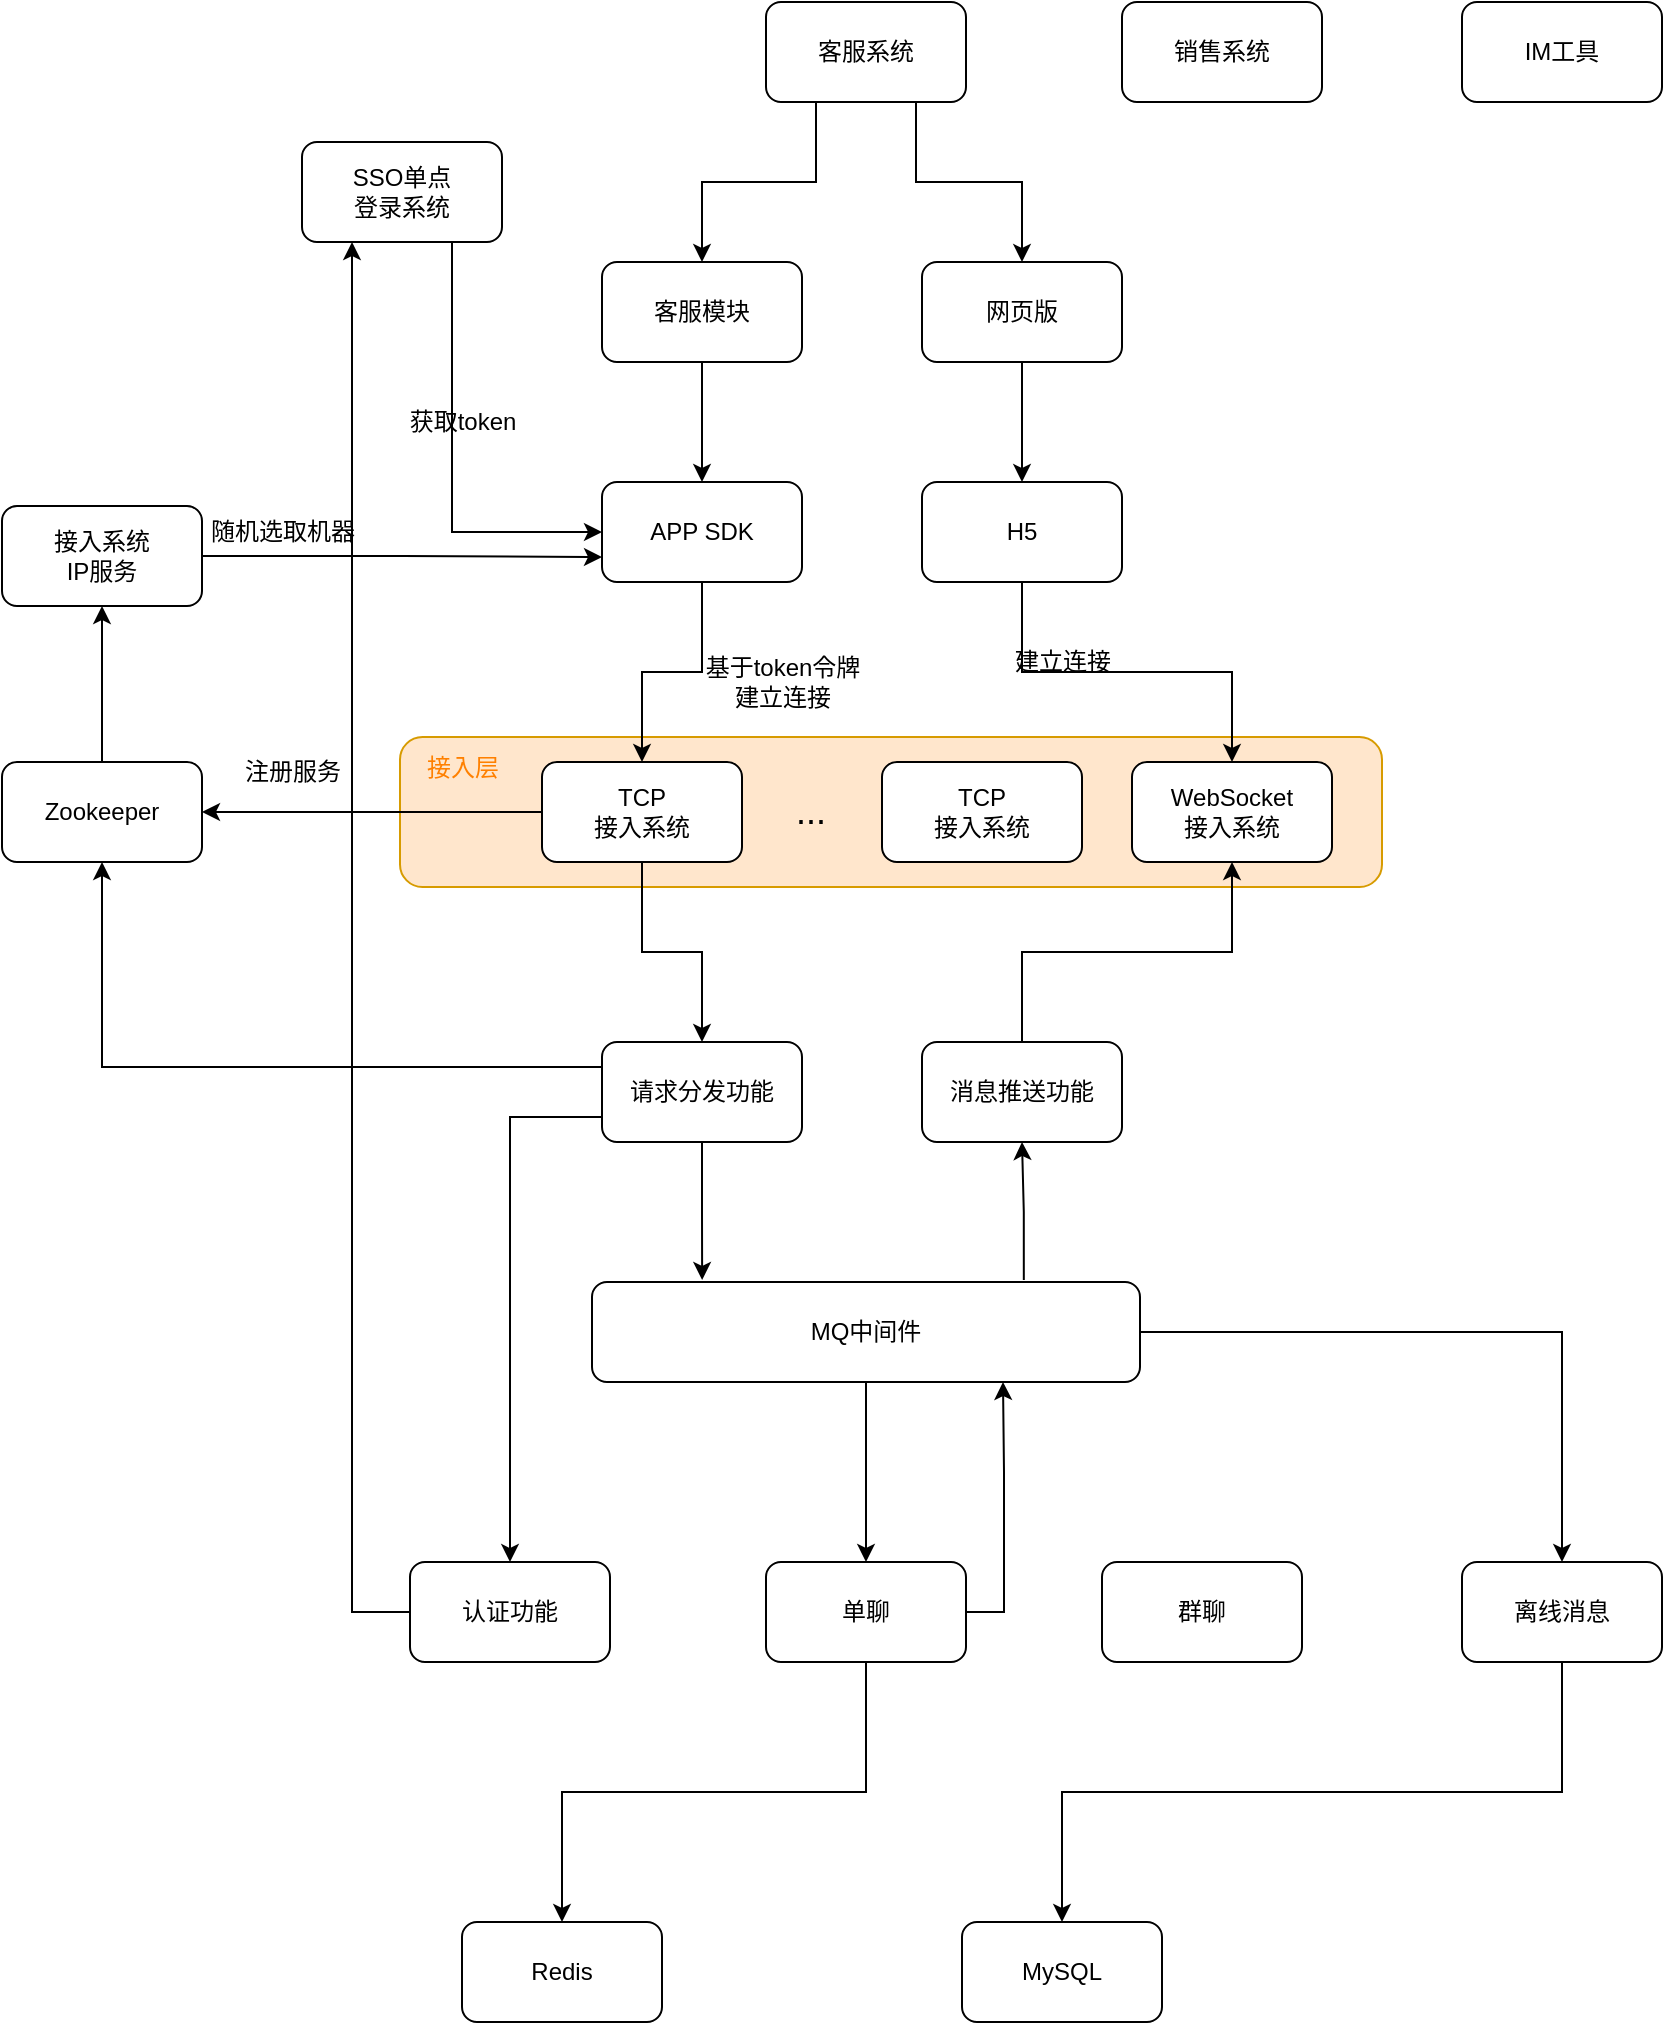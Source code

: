 <mxfile version="21.1.2" type="device">
  <diagram name="第 1 页" id="t-fUq_1vdGzeu0lM_TjC">
    <mxGraphModel dx="1434" dy="2013" grid="1" gridSize="10" guides="1" tooltips="1" connect="1" arrows="1" fold="1" page="1" pageScale="1" pageWidth="827" pageHeight="1169" math="0" shadow="0">
      <root>
        <mxCell id="0" />
        <mxCell id="1" parent="0" />
        <mxCell id="pys0dCO1HzW-Lo9ZsbFu-42" value="" style="rounded=1;whiteSpace=wrap;html=1;fillColor=#ffe6cc;strokeColor=#d79b00;" vertex="1" parent="1">
          <mxGeometry x="209" y="237.5" width="491" height="75" as="geometry" />
        </mxCell>
        <mxCell id="pys0dCO1HzW-Lo9ZsbFu-6" style="edgeStyle=orthogonalEdgeStyle;rounded=0;orthogonalLoop=1;jettySize=auto;html=1;exitX=0.5;exitY=1;exitDx=0;exitDy=0;entryX=0.5;entryY=0;entryDx=0;entryDy=0;" edge="1" parent="1" source="pys0dCO1HzW-Lo9ZsbFu-1" target="pys0dCO1HzW-Lo9ZsbFu-4">
          <mxGeometry relative="1" as="geometry" />
        </mxCell>
        <mxCell id="pys0dCO1HzW-Lo9ZsbFu-1" value="TCP&lt;br&gt;接入系统" style="rounded=1;whiteSpace=wrap;html=1;" vertex="1" parent="1">
          <mxGeometry x="280" y="250" width="100" height="50" as="geometry" />
        </mxCell>
        <mxCell id="pys0dCO1HzW-Lo9ZsbFu-2" value="接入层" style="text;html=1;align=center;verticalAlign=middle;resizable=0;points=[];autosize=1;fillColor=none;fontColor=#FF8000;" vertex="1" parent="1">
          <mxGeometry x="210" y="237.5" width="60" height="30" as="geometry" />
        </mxCell>
        <mxCell id="pys0dCO1HzW-Lo9ZsbFu-3" value="WebSocket&lt;br&gt;接入系统" style="rounded=1;whiteSpace=wrap;html=1;" vertex="1" parent="1">
          <mxGeometry x="575" y="250" width="100" height="50" as="geometry" />
        </mxCell>
        <mxCell id="pys0dCO1HzW-Lo9ZsbFu-14" style="edgeStyle=orthogonalEdgeStyle;rounded=0;orthogonalLoop=1;jettySize=auto;html=1;exitX=0.5;exitY=1;exitDx=0;exitDy=0;entryX=0.201;entryY=-0.02;entryDx=0;entryDy=0;entryPerimeter=0;" edge="1" parent="1" source="pys0dCO1HzW-Lo9ZsbFu-4" target="pys0dCO1HzW-Lo9ZsbFu-7">
          <mxGeometry relative="1" as="geometry" />
        </mxCell>
        <mxCell id="pys0dCO1HzW-Lo9ZsbFu-24" style="edgeStyle=orthogonalEdgeStyle;rounded=0;orthogonalLoop=1;jettySize=auto;html=1;exitX=0;exitY=0.75;exitDx=0;exitDy=0;entryX=0.5;entryY=0;entryDx=0;entryDy=0;" edge="1" parent="1" source="pys0dCO1HzW-Lo9ZsbFu-4" target="pys0dCO1HzW-Lo9ZsbFu-20">
          <mxGeometry relative="1" as="geometry" />
        </mxCell>
        <mxCell id="pys0dCO1HzW-Lo9ZsbFu-54" style="edgeStyle=orthogonalEdgeStyle;rounded=0;orthogonalLoop=1;jettySize=auto;html=1;exitX=0;exitY=0.25;exitDx=0;exitDy=0;entryX=0.5;entryY=1;entryDx=0;entryDy=0;" edge="1" parent="1" source="pys0dCO1HzW-Lo9ZsbFu-4" target="pys0dCO1HzW-Lo9ZsbFu-44">
          <mxGeometry relative="1" as="geometry" />
        </mxCell>
        <mxCell id="pys0dCO1HzW-Lo9ZsbFu-4" value="请求分发功能" style="rounded=1;whiteSpace=wrap;html=1;" vertex="1" parent="1">
          <mxGeometry x="310" y="390" width="100" height="50" as="geometry" />
        </mxCell>
        <mxCell id="pys0dCO1HzW-Lo9ZsbFu-16" style="edgeStyle=orthogonalEdgeStyle;rounded=0;orthogonalLoop=1;jettySize=auto;html=1;exitX=0.5;exitY=0;exitDx=0;exitDy=0;entryX=0.5;entryY=1;entryDx=0;entryDy=0;" edge="1" parent="1" source="pys0dCO1HzW-Lo9ZsbFu-5" target="pys0dCO1HzW-Lo9ZsbFu-3">
          <mxGeometry relative="1" as="geometry" />
        </mxCell>
        <mxCell id="pys0dCO1HzW-Lo9ZsbFu-5" value="消息推送功能" style="rounded=1;whiteSpace=wrap;html=1;" vertex="1" parent="1">
          <mxGeometry x="470" y="390" width="100" height="50" as="geometry" />
        </mxCell>
        <mxCell id="pys0dCO1HzW-Lo9ZsbFu-15" style="edgeStyle=orthogonalEdgeStyle;rounded=0;orthogonalLoop=1;jettySize=auto;html=1;exitX=0.788;exitY=-0.02;exitDx=0;exitDy=0;entryX=0.5;entryY=1;entryDx=0;entryDy=0;exitPerimeter=0;" edge="1" parent="1" source="pys0dCO1HzW-Lo9ZsbFu-7" target="pys0dCO1HzW-Lo9ZsbFu-5">
          <mxGeometry relative="1" as="geometry" />
        </mxCell>
        <mxCell id="pys0dCO1HzW-Lo9ZsbFu-21" style="edgeStyle=orthogonalEdgeStyle;rounded=0;orthogonalLoop=1;jettySize=auto;html=1;exitX=0.5;exitY=1;exitDx=0;exitDy=0;entryX=0.5;entryY=0;entryDx=0;entryDy=0;" edge="1" parent="1" source="pys0dCO1HzW-Lo9ZsbFu-7" target="pys0dCO1HzW-Lo9ZsbFu-17">
          <mxGeometry relative="1" as="geometry" />
        </mxCell>
        <mxCell id="pys0dCO1HzW-Lo9ZsbFu-22" style="edgeStyle=orthogonalEdgeStyle;rounded=0;orthogonalLoop=1;jettySize=auto;html=1;exitX=1;exitY=0.5;exitDx=0;exitDy=0;entryX=0.5;entryY=0;entryDx=0;entryDy=0;" edge="1" parent="1" source="pys0dCO1HzW-Lo9ZsbFu-7" target="pys0dCO1HzW-Lo9ZsbFu-19">
          <mxGeometry relative="1" as="geometry" />
        </mxCell>
        <mxCell id="pys0dCO1HzW-Lo9ZsbFu-7" value="MQ中间件" style="rounded=1;whiteSpace=wrap;html=1;" vertex="1" parent="1">
          <mxGeometry x="305" y="510" width="274" height="50" as="geometry" />
        </mxCell>
        <mxCell id="pys0dCO1HzW-Lo9ZsbFu-10" style="edgeStyle=orthogonalEdgeStyle;rounded=0;orthogonalLoop=1;jettySize=auto;html=1;exitX=0.5;exitY=1;exitDx=0;exitDy=0;entryX=0.5;entryY=0;entryDx=0;entryDy=0;" edge="1" parent="1" source="pys0dCO1HzW-Lo9ZsbFu-8" target="pys0dCO1HzW-Lo9ZsbFu-1">
          <mxGeometry relative="1" as="geometry" />
        </mxCell>
        <mxCell id="pys0dCO1HzW-Lo9ZsbFu-8" value="APP SDK" style="rounded=1;whiteSpace=wrap;html=1;" vertex="1" parent="1">
          <mxGeometry x="310" y="110" width="100" height="50" as="geometry" />
        </mxCell>
        <mxCell id="pys0dCO1HzW-Lo9ZsbFu-11" style="edgeStyle=orthogonalEdgeStyle;rounded=0;orthogonalLoop=1;jettySize=auto;html=1;exitX=0.5;exitY=1;exitDx=0;exitDy=0;entryX=0.5;entryY=0;entryDx=0;entryDy=0;" edge="1" parent="1" source="pys0dCO1HzW-Lo9ZsbFu-9" target="pys0dCO1HzW-Lo9ZsbFu-3">
          <mxGeometry relative="1" as="geometry" />
        </mxCell>
        <mxCell id="pys0dCO1HzW-Lo9ZsbFu-9" value="H5" style="rounded=1;whiteSpace=wrap;html=1;" vertex="1" parent="1">
          <mxGeometry x="470" y="110" width="100" height="50" as="geometry" />
        </mxCell>
        <mxCell id="pys0dCO1HzW-Lo9ZsbFu-12" value="基于token令牌&lt;br&gt;建立连接" style="text;html=1;align=center;verticalAlign=middle;resizable=0;points=[];autosize=1;strokeColor=none;fillColor=none;" vertex="1" parent="1">
          <mxGeometry x="350" y="190" width="100" height="40" as="geometry" />
        </mxCell>
        <mxCell id="pys0dCO1HzW-Lo9ZsbFu-13" value="建立连接" style="text;html=1;align=center;verticalAlign=middle;resizable=0;points=[];autosize=1;strokeColor=none;fillColor=none;" vertex="1" parent="1">
          <mxGeometry x="505" y="185" width="70" height="30" as="geometry" />
        </mxCell>
        <mxCell id="pys0dCO1HzW-Lo9ZsbFu-23" style="edgeStyle=orthogonalEdgeStyle;rounded=0;orthogonalLoop=1;jettySize=auto;html=1;exitX=1;exitY=0.5;exitDx=0;exitDy=0;entryX=0.75;entryY=1;entryDx=0;entryDy=0;" edge="1" parent="1" source="pys0dCO1HzW-Lo9ZsbFu-17" target="pys0dCO1HzW-Lo9ZsbFu-7">
          <mxGeometry relative="1" as="geometry">
            <mxPoint x="510" y="570" as="targetPoint" />
            <Array as="points">
              <mxPoint x="511" y="675" />
              <mxPoint x="511" y="605" />
            </Array>
          </mxGeometry>
        </mxCell>
        <mxCell id="pys0dCO1HzW-Lo9ZsbFu-28" style="edgeStyle=orthogonalEdgeStyle;rounded=0;orthogonalLoop=1;jettySize=auto;html=1;exitX=0.5;exitY=1;exitDx=0;exitDy=0;entryX=0.5;entryY=0;entryDx=0;entryDy=0;" edge="1" parent="1" source="pys0dCO1HzW-Lo9ZsbFu-17" target="pys0dCO1HzW-Lo9ZsbFu-25">
          <mxGeometry relative="1" as="geometry" />
        </mxCell>
        <mxCell id="pys0dCO1HzW-Lo9ZsbFu-17" value="单聊" style="rounded=1;whiteSpace=wrap;html=1;" vertex="1" parent="1">
          <mxGeometry x="392" y="650" width="100" height="50" as="geometry" />
        </mxCell>
        <mxCell id="pys0dCO1HzW-Lo9ZsbFu-18" value="群聊" style="rounded=1;whiteSpace=wrap;html=1;" vertex="1" parent="1">
          <mxGeometry x="560" y="650" width="100" height="50" as="geometry" />
        </mxCell>
        <mxCell id="pys0dCO1HzW-Lo9ZsbFu-27" style="edgeStyle=orthogonalEdgeStyle;rounded=0;orthogonalLoop=1;jettySize=auto;html=1;exitX=0.5;exitY=1;exitDx=0;exitDy=0;entryX=0.5;entryY=0;entryDx=0;entryDy=0;" edge="1" parent="1" source="pys0dCO1HzW-Lo9ZsbFu-19" target="pys0dCO1HzW-Lo9ZsbFu-26">
          <mxGeometry relative="1" as="geometry" />
        </mxCell>
        <mxCell id="pys0dCO1HzW-Lo9ZsbFu-19" value="离线消息" style="rounded=1;whiteSpace=wrap;html=1;" vertex="1" parent="1">
          <mxGeometry x="740" y="650" width="100" height="50" as="geometry" />
        </mxCell>
        <mxCell id="pys0dCO1HzW-Lo9ZsbFu-41" style="edgeStyle=orthogonalEdgeStyle;rounded=0;orthogonalLoop=1;jettySize=auto;html=1;exitX=0;exitY=0.5;exitDx=0;exitDy=0;entryX=0.25;entryY=1;entryDx=0;entryDy=0;" edge="1" parent="1" source="pys0dCO1HzW-Lo9ZsbFu-20" target="pys0dCO1HzW-Lo9ZsbFu-33">
          <mxGeometry relative="1" as="geometry" />
        </mxCell>
        <mxCell id="pys0dCO1HzW-Lo9ZsbFu-20" value="认证功能" style="rounded=1;whiteSpace=wrap;html=1;" vertex="1" parent="1">
          <mxGeometry x="214" y="650" width="100" height="50" as="geometry" />
        </mxCell>
        <mxCell id="pys0dCO1HzW-Lo9ZsbFu-25" value="Redis" style="rounded=1;whiteSpace=wrap;html=1;" vertex="1" parent="1">
          <mxGeometry x="240" y="830" width="100" height="50" as="geometry" />
        </mxCell>
        <mxCell id="pys0dCO1HzW-Lo9ZsbFu-26" value="MySQL" style="rounded=1;whiteSpace=wrap;html=1;" vertex="1" parent="1">
          <mxGeometry x="490" y="830" width="100" height="50" as="geometry" />
        </mxCell>
        <mxCell id="pys0dCO1HzW-Lo9ZsbFu-31" style="edgeStyle=orthogonalEdgeStyle;rounded=0;orthogonalLoop=1;jettySize=auto;html=1;exitX=0.5;exitY=1;exitDx=0;exitDy=0;entryX=0.5;entryY=0;entryDx=0;entryDy=0;" edge="1" parent="1" source="pys0dCO1HzW-Lo9ZsbFu-29" target="pys0dCO1HzW-Lo9ZsbFu-8">
          <mxGeometry relative="1" as="geometry" />
        </mxCell>
        <mxCell id="pys0dCO1HzW-Lo9ZsbFu-29" value="客服模块" style="rounded=1;whiteSpace=wrap;html=1;" vertex="1" parent="1">
          <mxGeometry x="310" width="100" height="50" as="geometry" />
        </mxCell>
        <mxCell id="pys0dCO1HzW-Lo9ZsbFu-32" style="edgeStyle=orthogonalEdgeStyle;rounded=0;orthogonalLoop=1;jettySize=auto;html=1;exitX=0.5;exitY=1;exitDx=0;exitDy=0;entryX=0.5;entryY=0;entryDx=0;entryDy=0;" edge="1" parent="1" source="pys0dCO1HzW-Lo9ZsbFu-30" target="pys0dCO1HzW-Lo9ZsbFu-9">
          <mxGeometry relative="1" as="geometry" />
        </mxCell>
        <mxCell id="pys0dCO1HzW-Lo9ZsbFu-30" value="网页版" style="rounded=1;whiteSpace=wrap;html=1;" vertex="1" parent="1">
          <mxGeometry x="470" width="100" height="50" as="geometry" />
        </mxCell>
        <mxCell id="pys0dCO1HzW-Lo9ZsbFu-34" style="edgeStyle=orthogonalEdgeStyle;rounded=0;orthogonalLoop=1;jettySize=auto;html=1;exitX=0.75;exitY=1;exitDx=0;exitDy=0;entryX=0;entryY=0.5;entryDx=0;entryDy=0;" edge="1" parent="1" source="pys0dCO1HzW-Lo9ZsbFu-33" target="pys0dCO1HzW-Lo9ZsbFu-8">
          <mxGeometry relative="1" as="geometry" />
        </mxCell>
        <mxCell id="pys0dCO1HzW-Lo9ZsbFu-33" value="SSO单点&lt;br&gt;登录系统" style="rounded=1;whiteSpace=wrap;html=1;" vertex="1" parent="1">
          <mxGeometry x="160" y="-60" width="100" height="50" as="geometry" />
        </mxCell>
        <mxCell id="pys0dCO1HzW-Lo9ZsbFu-35" value="获取token" style="text;html=1;align=center;verticalAlign=middle;resizable=0;points=[];autosize=1;strokeColor=none;fillColor=none;" vertex="1" parent="1">
          <mxGeometry x="200" y="65" width="80" height="30" as="geometry" />
        </mxCell>
        <mxCell id="pys0dCO1HzW-Lo9ZsbFu-37" style="edgeStyle=orthogonalEdgeStyle;rounded=0;orthogonalLoop=1;jettySize=auto;html=1;exitX=0.25;exitY=1;exitDx=0;exitDy=0;entryX=0.5;entryY=0;entryDx=0;entryDy=0;" edge="1" parent="1" source="pys0dCO1HzW-Lo9ZsbFu-36" target="pys0dCO1HzW-Lo9ZsbFu-29">
          <mxGeometry relative="1" as="geometry" />
        </mxCell>
        <mxCell id="pys0dCO1HzW-Lo9ZsbFu-38" style="edgeStyle=orthogonalEdgeStyle;rounded=0;orthogonalLoop=1;jettySize=auto;html=1;exitX=0.75;exitY=1;exitDx=0;exitDy=0;entryX=0.5;entryY=0;entryDx=0;entryDy=0;" edge="1" parent="1" source="pys0dCO1HzW-Lo9ZsbFu-36" target="pys0dCO1HzW-Lo9ZsbFu-30">
          <mxGeometry relative="1" as="geometry" />
        </mxCell>
        <mxCell id="pys0dCO1HzW-Lo9ZsbFu-36" value="客服系统" style="rounded=1;whiteSpace=wrap;html=1;" vertex="1" parent="1">
          <mxGeometry x="392" y="-130" width="100" height="50" as="geometry" />
        </mxCell>
        <mxCell id="pys0dCO1HzW-Lo9ZsbFu-39" value="销售系统" style="rounded=1;whiteSpace=wrap;html=1;" vertex="1" parent="1">
          <mxGeometry x="570" y="-130" width="100" height="50" as="geometry" />
        </mxCell>
        <mxCell id="pys0dCO1HzW-Lo9ZsbFu-40" value="IM工具" style="rounded=1;whiteSpace=wrap;html=1;" vertex="1" parent="1">
          <mxGeometry x="740" y="-130" width="100" height="50" as="geometry" />
        </mxCell>
        <mxCell id="pys0dCO1HzW-Lo9ZsbFu-51" style="edgeStyle=orthogonalEdgeStyle;rounded=0;orthogonalLoop=1;jettySize=auto;html=1;exitX=1;exitY=0.5;exitDx=0;exitDy=0;entryX=0;entryY=0.75;entryDx=0;entryDy=0;" edge="1" parent="1" source="pys0dCO1HzW-Lo9ZsbFu-43" target="pys0dCO1HzW-Lo9ZsbFu-8">
          <mxGeometry relative="1" as="geometry" />
        </mxCell>
        <mxCell id="pys0dCO1HzW-Lo9ZsbFu-43" value="接入系统&lt;br&gt;IP服务" style="rounded=1;whiteSpace=wrap;html=1;" vertex="1" parent="1">
          <mxGeometry x="10" y="122" width="100" height="50" as="geometry" />
        </mxCell>
        <mxCell id="pys0dCO1HzW-Lo9ZsbFu-50" style="edgeStyle=orthogonalEdgeStyle;rounded=0;orthogonalLoop=1;jettySize=auto;html=1;exitX=0.5;exitY=0;exitDx=0;exitDy=0;entryX=0.5;entryY=1;entryDx=0;entryDy=0;" edge="1" parent="1" source="pys0dCO1HzW-Lo9ZsbFu-44" target="pys0dCO1HzW-Lo9ZsbFu-43">
          <mxGeometry relative="1" as="geometry" />
        </mxCell>
        <mxCell id="pys0dCO1HzW-Lo9ZsbFu-44" value="Zookeeper" style="rounded=1;whiteSpace=wrap;html=1;" vertex="1" parent="1">
          <mxGeometry x="10" y="250" width="100" height="50" as="geometry" />
        </mxCell>
        <mxCell id="pys0dCO1HzW-Lo9ZsbFu-47" value="注册服务" style="text;html=1;align=center;verticalAlign=middle;resizable=0;points=[];autosize=1;strokeColor=none;fillColor=none;" vertex="1" parent="1">
          <mxGeometry x="120" y="240" width="70" height="30" as="geometry" />
        </mxCell>
        <mxCell id="pys0dCO1HzW-Lo9ZsbFu-48" value="TCP&lt;br&gt;接入系统" style="rounded=1;whiteSpace=wrap;html=1;" vertex="1" parent="1">
          <mxGeometry x="450" y="250" width="100" height="50" as="geometry" />
        </mxCell>
        <mxCell id="pys0dCO1HzW-Lo9ZsbFu-52" value="随机选取机器" style="text;html=1;align=center;verticalAlign=middle;resizable=0;points=[];autosize=1;strokeColor=none;fillColor=none;" vertex="1" parent="1">
          <mxGeometry x="100" y="120" width="100" height="30" as="geometry" />
        </mxCell>
        <mxCell id="pys0dCO1HzW-Lo9ZsbFu-45" style="edgeStyle=orthogonalEdgeStyle;rounded=0;orthogonalLoop=1;jettySize=auto;html=1;exitX=0;exitY=0.5;exitDx=0;exitDy=0;entryX=1;entryY=0.5;entryDx=0;entryDy=0;" edge="1" parent="1" source="pys0dCO1HzW-Lo9ZsbFu-1" target="pys0dCO1HzW-Lo9ZsbFu-44">
          <mxGeometry relative="1" as="geometry">
            <Array as="points">
              <mxPoint x="220" y="275" />
              <mxPoint x="220" y="275" />
            </Array>
          </mxGeometry>
        </mxCell>
        <mxCell id="pys0dCO1HzW-Lo9ZsbFu-53" value="..." style="text;html=1;align=center;verticalAlign=middle;resizable=0;points=[];autosize=1;strokeColor=none;fillColor=none;fontSize=18;fontColor=#000000;" vertex="1" parent="1">
          <mxGeometry x="394" y="255" width="40" height="40" as="geometry" />
        </mxCell>
      </root>
    </mxGraphModel>
  </diagram>
</mxfile>
